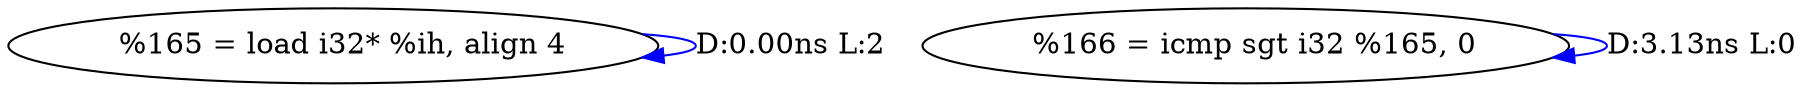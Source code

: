 digraph {
Node0x2d124a0[label="  %165 = load i32* %ih, align 4"];
Node0x2d124a0 -> Node0x2d124a0[label="D:0.00ns L:2",color=blue];
Node0x2d12580[label="  %166 = icmp sgt i32 %165, 0"];
Node0x2d12580 -> Node0x2d12580[label="D:3.13ns L:0",color=blue];
}
